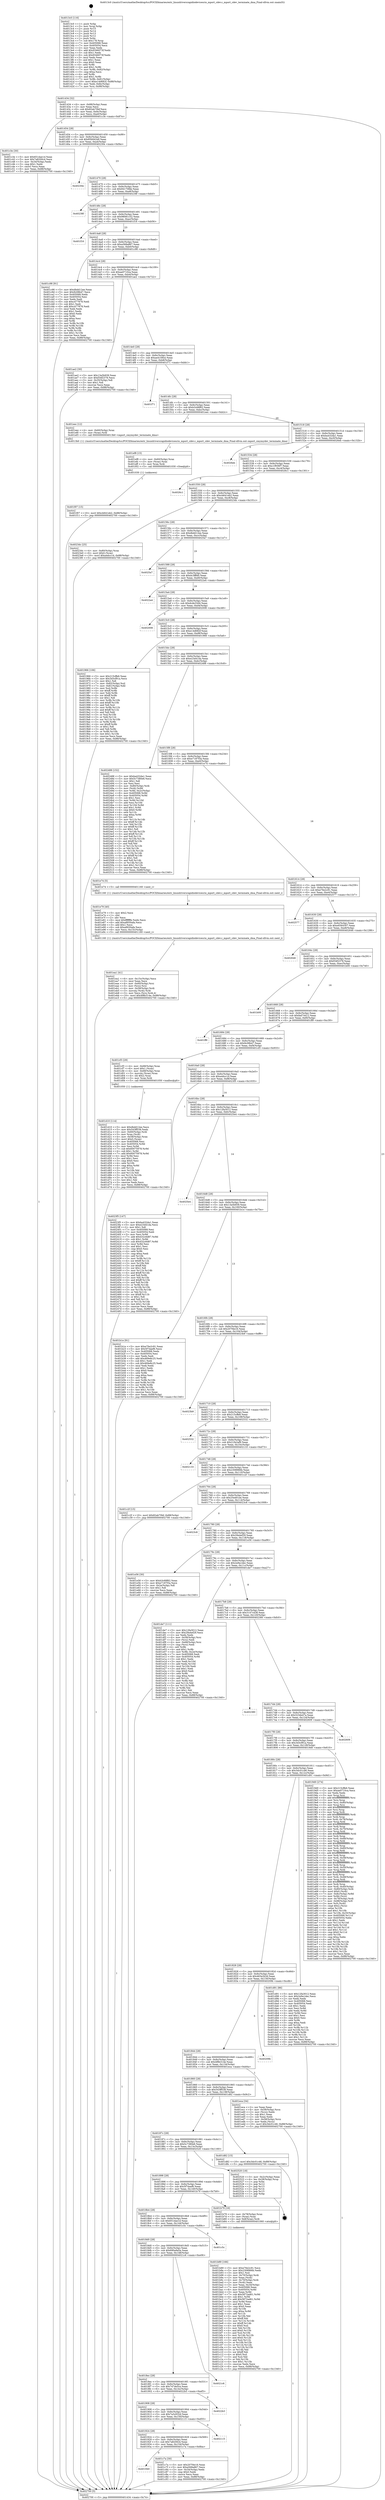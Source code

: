 digraph "0x4013c0" {
  label = "0x4013c0 (/mnt/c/Users/mathe/Desktop/tcc/POCII/binaries/extr_linuxdriversrapidiodevicesrio_mport_cdev.c_mport_cdev_terminate_dma_Final-ollvm.out::main(0))"
  labelloc = "t"
  node[shape=record]

  Entry [label="",width=0.3,height=0.3,shape=circle,fillcolor=black,style=filled]
  "0x401434" [label="{
     0x401434 [32]\l
     | [instrs]\l
     &nbsp;&nbsp;0x401434 \<+6\>: mov -0x88(%rbp),%eax\l
     &nbsp;&nbsp;0x40143a \<+2\>: mov %eax,%ecx\l
     &nbsp;&nbsp;0x40143c \<+6\>: sub $0x82ab70bf,%ecx\l
     &nbsp;&nbsp;0x401442 \<+6\>: mov %eax,-0x9c(%rbp)\l
     &nbsp;&nbsp;0x401448 \<+6\>: mov %ecx,-0xa0(%rbp)\l
     &nbsp;&nbsp;0x40144e \<+6\>: je 0000000000401c3e \<main+0x87e\>\l
  }"]
  "0x401c3e" [label="{
     0x401c3e [30]\l
     | [instrs]\l
     &nbsp;&nbsp;0x401c3e \<+5\>: mov $0x651dae1d,%eax\l
     &nbsp;&nbsp;0x401c43 \<+5\>: mov $0x7a8200c4,%ecx\l
     &nbsp;&nbsp;0x401c48 \<+3\>: mov -0x34(%rbp),%edx\l
     &nbsp;&nbsp;0x401c4b \<+3\>: cmp $0x1,%edx\l
     &nbsp;&nbsp;0x401c4e \<+3\>: cmovl %ecx,%eax\l
     &nbsp;&nbsp;0x401c51 \<+6\>: mov %eax,-0x88(%rbp)\l
     &nbsp;&nbsp;0x401c57 \<+5\>: jmp 0000000000402700 \<main+0x1340\>\l
  }"]
  "0x401454" [label="{
     0x401454 [28]\l
     | [instrs]\l
     &nbsp;&nbsp;0x401454 \<+5\>: jmp 0000000000401459 \<main+0x99\>\l
     &nbsp;&nbsp;0x401459 \<+6\>: mov -0x9c(%rbp),%eax\l
     &nbsp;&nbsp;0x40145f \<+5\>: sub $0x85b942a9,%eax\l
     &nbsp;&nbsp;0x401464 \<+6\>: mov %eax,-0xa4(%rbp)\l
     &nbsp;&nbsp;0x40146a \<+6\>: je 000000000040230e \<main+0xf4e\>\l
  }"]
  Exit [label="",width=0.3,height=0.3,shape=circle,fillcolor=black,style=filled,peripheries=2]
  "0x40230e" [label="{
     0x40230e\l
  }", style=dashed]
  "0x401470" [label="{
     0x401470 [28]\l
     | [instrs]\l
     &nbsp;&nbsp;0x401470 \<+5\>: jmp 0000000000401475 \<main+0xb5\>\l
     &nbsp;&nbsp;0x401475 \<+6\>: mov -0x9c(%rbp),%eax\l
     &nbsp;&nbsp;0x40147b \<+5\>: sub $0x94170fde,%eax\l
     &nbsp;&nbsp;0x401480 \<+6\>: mov %eax,-0xa8(%rbp)\l
     &nbsp;&nbsp;0x401486 \<+6\>: je 000000000040238f \<main+0xfcf\>\l
  }"]
  "0x401f07" [label="{
     0x401f07 [15]\l
     | [instrs]\l
     &nbsp;&nbsp;0x401f07 \<+10\>: movl $0xcb641eb2,-0x88(%rbp)\l
     &nbsp;&nbsp;0x401f11 \<+5\>: jmp 0000000000402700 \<main+0x1340\>\l
  }"]
  "0x40238f" [label="{
     0x40238f\l
  }", style=dashed]
  "0x40148c" [label="{
     0x40148c [28]\l
     | [instrs]\l
     &nbsp;&nbsp;0x40148c \<+5\>: jmp 0000000000401491 \<main+0xd1\>\l
     &nbsp;&nbsp;0x401491 \<+6\>: mov -0x9c(%rbp),%eax\l
     &nbsp;&nbsp;0x401497 \<+5\>: sub $0x98081c52,%eax\l
     &nbsp;&nbsp;0x40149c \<+6\>: mov %eax,-0xac(%rbp)\l
     &nbsp;&nbsp;0x4014a2 \<+6\>: je 0000000000401f16 \<main+0xb56\>\l
  }"]
  "0x401ef8" [label="{
     0x401ef8 [15]\l
     | [instrs]\l
     &nbsp;&nbsp;0x401ef8 \<+4\>: mov -0x60(%rbp),%rax\l
     &nbsp;&nbsp;0x401efc \<+3\>: mov (%rax),%rax\l
     &nbsp;&nbsp;0x401eff \<+3\>: mov %rax,%rdi\l
     &nbsp;&nbsp;0x401f02 \<+5\>: call 0000000000401030 \<free@plt\>\l
     | [calls]\l
     &nbsp;&nbsp;0x401030 \{1\} (unknown)\l
  }"]
  "0x401f16" [label="{
     0x401f16\l
  }", style=dashed]
  "0x4014a8" [label="{
     0x4014a8 [28]\l
     | [instrs]\l
     &nbsp;&nbsp;0x4014a8 \<+5\>: jmp 00000000004014ad \<main+0xed\>\l
     &nbsp;&nbsp;0x4014ad \<+6\>: mov -0x9c(%rbp),%eax\l
     &nbsp;&nbsp;0x4014b3 \<+5\>: sub $0xa568a867,%eax\l
     &nbsp;&nbsp;0x4014b8 \<+6\>: mov %eax,-0xb0(%rbp)\l
     &nbsp;&nbsp;0x4014be \<+6\>: je 0000000000401c98 \<main+0x8d8\>\l
  }"]
  "0x401ea1" [label="{
     0x401ea1 [41]\l
     | [instrs]\l
     &nbsp;&nbsp;0x401ea1 \<+6\>: mov -0x15c(%rbp),%ecx\l
     &nbsp;&nbsp;0x401ea7 \<+3\>: imul %eax,%ecx\l
     &nbsp;&nbsp;0x401eaa \<+4\>: mov -0x60(%rbp),%rsi\l
     &nbsp;&nbsp;0x401eae \<+3\>: mov (%rsi),%rsi\l
     &nbsp;&nbsp;0x401eb1 \<+4\>: mov -0x58(%rbp),%rdi\l
     &nbsp;&nbsp;0x401eb5 \<+3\>: movslq (%rdi),%rdi\l
     &nbsp;&nbsp;0x401eb8 \<+3\>: mov %ecx,(%rsi,%rdi,4)\l
     &nbsp;&nbsp;0x401ebb \<+10\>: movl $0x4f8b314e,-0x88(%rbp)\l
     &nbsp;&nbsp;0x401ec5 \<+5\>: jmp 0000000000402700 \<main+0x1340\>\l
  }"]
  "0x401c98" [label="{
     0x401c98 [91]\l
     | [instrs]\l
     &nbsp;&nbsp;0x401c98 \<+5\>: mov $0xdbdd12ee,%eax\l
     &nbsp;&nbsp;0x401c9d \<+5\>: mov $0x9c08b47,%ecx\l
     &nbsp;&nbsp;0x401ca2 \<+7\>: mov 0x405068,%edx\l
     &nbsp;&nbsp;0x401ca9 \<+7\>: mov 0x405054,%esi\l
     &nbsp;&nbsp;0x401cb0 \<+2\>: mov %edx,%edi\l
     &nbsp;&nbsp;0x401cb2 \<+6\>: sub $0xc477878,%edi\l
     &nbsp;&nbsp;0x401cb8 \<+3\>: sub $0x1,%edi\l
     &nbsp;&nbsp;0x401cbb \<+6\>: add $0xc477878,%edi\l
     &nbsp;&nbsp;0x401cc1 \<+3\>: imul %edi,%edx\l
     &nbsp;&nbsp;0x401cc4 \<+3\>: and $0x1,%edx\l
     &nbsp;&nbsp;0x401cc7 \<+3\>: cmp $0x0,%edx\l
     &nbsp;&nbsp;0x401cca \<+4\>: sete %r8b\l
     &nbsp;&nbsp;0x401cce \<+3\>: cmp $0xa,%esi\l
     &nbsp;&nbsp;0x401cd1 \<+4\>: setl %r9b\l
     &nbsp;&nbsp;0x401cd5 \<+3\>: mov %r8b,%r10b\l
     &nbsp;&nbsp;0x401cd8 \<+3\>: and %r9b,%r10b\l
     &nbsp;&nbsp;0x401cdb \<+3\>: xor %r9b,%r8b\l
     &nbsp;&nbsp;0x401cde \<+3\>: or %r8b,%r10b\l
     &nbsp;&nbsp;0x401ce1 \<+4\>: test $0x1,%r10b\l
     &nbsp;&nbsp;0x401ce5 \<+3\>: cmovne %ecx,%eax\l
     &nbsp;&nbsp;0x401ce8 \<+6\>: mov %eax,-0x88(%rbp)\l
     &nbsp;&nbsp;0x401cee \<+5\>: jmp 0000000000402700 \<main+0x1340\>\l
  }"]
  "0x4014c4" [label="{
     0x4014c4 [28]\l
     | [instrs]\l
     &nbsp;&nbsp;0x4014c4 \<+5\>: jmp 00000000004014c9 \<main+0x109\>\l
     &nbsp;&nbsp;0x4014c9 \<+6\>: mov -0x9c(%rbp),%eax\l
     &nbsp;&nbsp;0x4014cf \<+5\>: sub $0xae0710ca,%eax\l
     &nbsp;&nbsp;0x4014d4 \<+6\>: mov %eax,-0xb4(%rbp)\l
     &nbsp;&nbsp;0x4014da \<+6\>: je 0000000000401ae2 \<main+0x722\>\l
  }"]
  "0x401e79" [label="{
     0x401e79 [40]\l
     | [instrs]\l
     &nbsp;&nbsp;0x401e79 \<+5\>: mov $0x2,%ecx\l
     &nbsp;&nbsp;0x401e7e \<+1\>: cltd\l
     &nbsp;&nbsp;0x401e7f \<+2\>: idiv %ecx\l
     &nbsp;&nbsp;0x401e81 \<+6\>: imul $0xfffffffe,%edx,%ecx\l
     &nbsp;&nbsp;0x401e87 \<+6\>: add $0xa8930afa,%ecx\l
     &nbsp;&nbsp;0x401e8d \<+3\>: add $0x1,%ecx\l
     &nbsp;&nbsp;0x401e90 \<+6\>: sub $0xa8930afa,%ecx\l
     &nbsp;&nbsp;0x401e96 \<+6\>: mov %ecx,-0x15c(%rbp)\l
     &nbsp;&nbsp;0x401e9c \<+5\>: call 0000000000401160 \<next_i\>\l
     | [calls]\l
     &nbsp;&nbsp;0x401160 \{1\} (/mnt/c/Users/mathe/Desktop/tcc/POCII/binaries/extr_linuxdriversrapidiodevicesrio_mport_cdev.c_mport_cdev_terminate_dma_Final-ollvm.out::next_i)\l
  }"]
  "0x401ae2" [label="{
     0x401ae2 [30]\l
     | [instrs]\l
     &nbsp;&nbsp;0x401ae2 \<+5\>: mov $0x13a5b939,%eax\l
     &nbsp;&nbsp;0x401ae7 \<+5\>: mov $0xf34f2378,%ecx\l
     &nbsp;&nbsp;0x401aec \<+3\>: mov -0x35(%rbp),%dl\l
     &nbsp;&nbsp;0x401aef \<+3\>: test $0x1,%dl\l
     &nbsp;&nbsp;0x401af2 \<+3\>: cmovne %ecx,%eax\l
     &nbsp;&nbsp;0x401af5 \<+6\>: mov %eax,-0x88(%rbp)\l
     &nbsp;&nbsp;0x401afb \<+5\>: jmp 0000000000402700 \<main+0x1340\>\l
  }"]
  "0x4014e0" [label="{
     0x4014e0 [28]\l
     | [instrs]\l
     &nbsp;&nbsp;0x4014e0 \<+5\>: jmp 00000000004014e5 \<main+0x125\>\l
     &nbsp;&nbsp;0x4014e5 \<+6\>: mov -0x9c(%rbp),%eax\l
     &nbsp;&nbsp;0x4014eb \<+5\>: sub $0xae4109ce,%eax\l
     &nbsp;&nbsp;0x4014f0 \<+6\>: mov %eax,-0xb8(%rbp)\l
     &nbsp;&nbsp;0x4014f6 \<+6\>: je 0000000000401f71 \<main+0xbb1\>\l
  }"]
  "0x401d10" [label="{
     0x401d10 [114]\l
     | [instrs]\l
     &nbsp;&nbsp;0x401d10 \<+5\>: mov $0xdbdd12ee,%ecx\l
     &nbsp;&nbsp;0x401d15 \<+5\>: mov $0x543ff538,%edx\l
     &nbsp;&nbsp;0x401d1a \<+4\>: mov -0x60(%rbp),%rdi\l
     &nbsp;&nbsp;0x401d1e \<+3\>: mov %rax,(%rdi)\l
     &nbsp;&nbsp;0x401d21 \<+4\>: mov -0x58(%rbp),%rax\l
     &nbsp;&nbsp;0x401d25 \<+6\>: movl $0x0,(%rax)\l
     &nbsp;&nbsp;0x401d2b \<+7\>: mov 0x405068,%esi\l
     &nbsp;&nbsp;0x401d32 \<+8\>: mov 0x405054,%r8d\l
     &nbsp;&nbsp;0x401d3a \<+3\>: mov %esi,%r9d\l
     &nbsp;&nbsp;0x401d3d \<+7\>: sub $0x60075978,%r9d\l
     &nbsp;&nbsp;0x401d44 \<+4\>: sub $0x1,%r9d\l
     &nbsp;&nbsp;0x401d48 \<+7\>: add $0x60075978,%r9d\l
     &nbsp;&nbsp;0x401d4f \<+4\>: imul %r9d,%esi\l
     &nbsp;&nbsp;0x401d53 \<+3\>: and $0x1,%esi\l
     &nbsp;&nbsp;0x401d56 \<+3\>: cmp $0x0,%esi\l
     &nbsp;&nbsp;0x401d59 \<+4\>: sete %r10b\l
     &nbsp;&nbsp;0x401d5d \<+4\>: cmp $0xa,%r8d\l
     &nbsp;&nbsp;0x401d61 \<+4\>: setl %r11b\l
     &nbsp;&nbsp;0x401d65 \<+3\>: mov %r10b,%bl\l
     &nbsp;&nbsp;0x401d68 \<+3\>: and %r11b,%bl\l
     &nbsp;&nbsp;0x401d6b \<+3\>: xor %r11b,%r10b\l
     &nbsp;&nbsp;0x401d6e \<+3\>: or %r10b,%bl\l
     &nbsp;&nbsp;0x401d71 \<+3\>: test $0x1,%bl\l
     &nbsp;&nbsp;0x401d74 \<+3\>: cmovne %edx,%ecx\l
     &nbsp;&nbsp;0x401d77 \<+6\>: mov %ecx,-0x88(%rbp)\l
     &nbsp;&nbsp;0x401d7d \<+5\>: jmp 0000000000402700 \<main+0x1340\>\l
  }"]
  "0x401f71" [label="{
     0x401f71\l
  }", style=dashed]
  "0x4014fc" [label="{
     0x4014fc [28]\l
     | [instrs]\l
     &nbsp;&nbsp;0x4014fc \<+5\>: jmp 0000000000401501 \<main+0x141\>\l
     &nbsp;&nbsp;0x401501 \<+6\>: mov -0x9c(%rbp),%eax\l
     &nbsp;&nbsp;0x401507 \<+5\>: sub $0xb3c68f62,%eax\l
     &nbsp;&nbsp;0x40150c \<+6\>: mov %eax,-0xbc(%rbp)\l
     &nbsp;&nbsp;0x401512 \<+6\>: je 0000000000401eec \<main+0xb2c\>\l
  }"]
  "0x401940" [label="{
     0x401940\l
  }", style=dashed]
  "0x401eec" [label="{
     0x401eec [12]\l
     | [instrs]\l
     &nbsp;&nbsp;0x401eec \<+4\>: mov -0x60(%rbp),%rax\l
     &nbsp;&nbsp;0x401ef0 \<+3\>: mov (%rax),%rdi\l
     &nbsp;&nbsp;0x401ef3 \<+5\>: call 00000000004013b0 \<mport_cmymydev_terminate_dma\>\l
     | [calls]\l
     &nbsp;&nbsp;0x4013b0 \{1\} (/mnt/c/Users/mathe/Desktop/tcc/POCII/binaries/extr_linuxdriversrapidiodevicesrio_mport_cdev.c_mport_cdev_terminate_dma_Final-ollvm.out::mport_cmymydev_terminate_dma)\l
  }"]
  "0x401518" [label="{
     0x401518 [28]\l
     | [instrs]\l
     &nbsp;&nbsp;0x401518 \<+5\>: jmp 000000000040151d \<main+0x15d\>\l
     &nbsp;&nbsp;0x40151d \<+6\>: mov -0x9c(%rbp),%eax\l
     &nbsp;&nbsp;0x401523 \<+5\>: sub $0xba432da1,%eax\l
     &nbsp;&nbsp;0x401528 \<+6\>: mov %eax,-0xc0(%rbp)\l
     &nbsp;&nbsp;0x40152e \<+6\>: je 00000000004026eb \<main+0x132b\>\l
  }"]
  "0x401c7a" [label="{
     0x401c7a [30]\l
     | [instrs]\l
     &nbsp;&nbsp;0x401c7a \<+5\>: mov $0x207f4e16,%eax\l
     &nbsp;&nbsp;0x401c7f \<+5\>: mov $0xa568a867,%ecx\l
     &nbsp;&nbsp;0x401c84 \<+3\>: mov -0x34(%rbp),%edx\l
     &nbsp;&nbsp;0x401c87 \<+3\>: cmp $0x0,%edx\l
     &nbsp;&nbsp;0x401c8a \<+3\>: cmove %ecx,%eax\l
     &nbsp;&nbsp;0x401c8d \<+6\>: mov %eax,-0x88(%rbp)\l
     &nbsp;&nbsp;0x401c93 \<+5\>: jmp 0000000000402700 \<main+0x1340\>\l
  }"]
  "0x4026eb" [label="{
     0x4026eb\l
  }", style=dashed]
  "0x401534" [label="{
     0x401534 [28]\l
     | [instrs]\l
     &nbsp;&nbsp;0x401534 \<+5\>: jmp 0000000000401539 \<main+0x179\>\l
     &nbsp;&nbsp;0x401539 \<+6\>: mov -0x9c(%rbp),%eax\l
     &nbsp;&nbsp;0x40153f \<+5\>: sub $0xc1f936f7,%eax\l
     &nbsp;&nbsp;0x401544 \<+6\>: mov %eax,-0xc4(%rbp)\l
     &nbsp;&nbsp;0x40154a \<+6\>: je 00000000004026c1 \<main+0x1301\>\l
  }"]
  "0x401924" [label="{
     0x401924 [28]\l
     | [instrs]\l
     &nbsp;&nbsp;0x401924 \<+5\>: jmp 0000000000401929 \<main+0x569\>\l
     &nbsp;&nbsp;0x401929 \<+6\>: mov -0x9c(%rbp),%eax\l
     &nbsp;&nbsp;0x40192f \<+5\>: sub $0x7a8200c4,%eax\l
     &nbsp;&nbsp;0x401934 \<+6\>: mov %eax,-0x154(%rbp)\l
     &nbsp;&nbsp;0x40193a \<+6\>: je 0000000000401c7a \<main+0x8ba\>\l
  }"]
  "0x4026c1" [label="{
     0x4026c1\l
  }", style=dashed]
  "0x401550" [label="{
     0x401550 [28]\l
     | [instrs]\l
     &nbsp;&nbsp;0x401550 \<+5\>: jmp 0000000000401555 \<main+0x195\>\l
     &nbsp;&nbsp;0x401555 \<+6\>: mov -0x9c(%rbp),%eax\l
     &nbsp;&nbsp;0x40155b \<+5\>: sub $0xcb641eb2,%eax\l
     &nbsp;&nbsp;0x401560 \<+6\>: mov %eax,-0xc8(%rbp)\l
     &nbsp;&nbsp;0x401566 \<+6\>: je 00000000004023dc \<main+0x101c\>\l
  }"]
  "0x402115" [label="{
     0x402115\l
  }", style=dashed]
  "0x4023dc" [label="{
     0x4023dc [25]\l
     | [instrs]\l
     &nbsp;&nbsp;0x4023dc \<+4\>: mov -0x80(%rbp),%rax\l
     &nbsp;&nbsp;0x4023e0 \<+6\>: movl $0x0,(%rax)\l
     &nbsp;&nbsp;0x4023e6 \<+10\>: movl $0xa4dcc1d,-0x88(%rbp)\l
     &nbsp;&nbsp;0x4023f0 \<+5\>: jmp 0000000000402700 \<main+0x1340\>\l
  }"]
  "0x40156c" [label="{
     0x40156c [28]\l
     | [instrs]\l
     &nbsp;&nbsp;0x40156c \<+5\>: jmp 0000000000401571 \<main+0x1b1\>\l
     &nbsp;&nbsp;0x401571 \<+6\>: mov -0x9c(%rbp),%eax\l
     &nbsp;&nbsp;0x401577 \<+5\>: sub $0xdbdd12ee,%eax\l
     &nbsp;&nbsp;0x40157c \<+6\>: mov %eax,-0xcc(%rbp)\l
     &nbsp;&nbsp;0x401582 \<+6\>: je 00000000004025a7 \<main+0x11e7\>\l
  }"]
  "0x401908" [label="{
     0x401908 [28]\l
     | [instrs]\l
     &nbsp;&nbsp;0x401908 \<+5\>: jmp 000000000040190d \<main+0x54d\>\l
     &nbsp;&nbsp;0x40190d \<+6\>: mov -0x9c(%rbp),%eax\l
     &nbsp;&nbsp;0x401913 \<+5\>: sub $0x7a3c932d,%eax\l
     &nbsp;&nbsp;0x401918 \<+6\>: mov %eax,-0x150(%rbp)\l
     &nbsp;&nbsp;0x40191e \<+6\>: je 0000000000402115 \<main+0xd55\>\l
  }"]
  "0x4025a7" [label="{
     0x4025a7\l
  }", style=dashed]
  "0x401588" [label="{
     0x401588 [28]\l
     | [instrs]\l
     &nbsp;&nbsp;0x401588 \<+5\>: jmp 000000000040158d \<main+0x1cd\>\l
     &nbsp;&nbsp;0x40158d \<+6\>: mov -0x9c(%rbp),%eax\l
     &nbsp;&nbsp;0x401593 \<+5\>: sub $0xdc3fffd0,%eax\l
     &nbsp;&nbsp;0x401598 \<+6\>: mov %eax,-0xd0(%rbp)\l
     &nbsp;&nbsp;0x40159e \<+6\>: je 00000000004022a4 \<main+0xee4\>\l
  }"]
  "0x4022b3" [label="{
     0x4022b3\l
  }", style=dashed]
  "0x4022a4" [label="{
     0x4022a4\l
  }", style=dashed]
  "0x4015a4" [label="{
     0x4015a4 [28]\l
     | [instrs]\l
     &nbsp;&nbsp;0x4015a4 \<+5\>: jmp 00000000004015a9 \<main+0x1e9\>\l
     &nbsp;&nbsp;0x4015a9 \<+6\>: mov -0x9c(%rbp),%eax\l
     &nbsp;&nbsp;0x4015af \<+5\>: sub $0xdcde33d4,%eax\l
     &nbsp;&nbsp;0x4015b4 \<+6\>: mov %eax,-0xd4(%rbp)\l
     &nbsp;&nbsp;0x4015ba \<+6\>: je 0000000000402008 \<main+0xc48\>\l
  }"]
  "0x4018ec" [label="{
     0x4018ec [28]\l
     | [instrs]\l
     &nbsp;&nbsp;0x4018ec \<+5\>: jmp 00000000004018f1 \<main+0x531\>\l
     &nbsp;&nbsp;0x4018f1 \<+6\>: mov -0x9c(%rbp),%eax\l
     &nbsp;&nbsp;0x4018f7 \<+5\>: sub $0x747de5ca,%eax\l
     &nbsp;&nbsp;0x4018fc \<+6\>: mov %eax,-0x14c(%rbp)\l
     &nbsp;&nbsp;0x401902 \<+6\>: je 00000000004022b3 \<main+0xef3\>\l
  }"]
  "0x402008" [label="{
     0x402008\l
  }", style=dashed]
  "0x4015c0" [label="{
     0x4015c0 [28]\l
     | [instrs]\l
     &nbsp;&nbsp;0x4015c0 \<+5\>: jmp 00000000004015c5 \<main+0x205\>\l
     &nbsp;&nbsp;0x4015c5 \<+6\>: mov -0x9c(%rbp),%eax\l
     &nbsp;&nbsp;0x4015cb \<+5\>: sub $0xe14d682f,%eax\l
     &nbsp;&nbsp;0x4015d0 \<+6\>: mov %eax,-0xd8(%rbp)\l
     &nbsp;&nbsp;0x4015d6 \<+6\>: je 0000000000401966 \<main+0x5a6\>\l
  }"]
  "0x4021c6" [label="{
     0x4021c6\l
  }", style=dashed]
  "0x401966" [label="{
     0x401966 [106]\l
     | [instrs]\l
     &nbsp;&nbsp;0x401966 \<+5\>: mov $0x215cffe6,%eax\l
     &nbsp;&nbsp;0x40196b \<+5\>: mov $0x3d3cf91a,%ecx\l
     &nbsp;&nbsp;0x401970 \<+2\>: mov $0x1,%dl\l
     &nbsp;&nbsp;0x401972 \<+7\>: mov -0x82(%rbp),%sil\l
     &nbsp;&nbsp;0x401979 \<+7\>: mov -0x81(%rbp),%dil\l
     &nbsp;&nbsp;0x401980 \<+3\>: mov %sil,%r8b\l
     &nbsp;&nbsp;0x401983 \<+4\>: xor $0xff,%r8b\l
     &nbsp;&nbsp;0x401987 \<+3\>: mov %dil,%r9b\l
     &nbsp;&nbsp;0x40198a \<+4\>: xor $0xff,%r9b\l
     &nbsp;&nbsp;0x40198e \<+3\>: xor $0x1,%dl\l
     &nbsp;&nbsp;0x401991 \<+3\>: mov %r8b,%r10b\l
     &nbsp;&nbsp;0x401994 \<+4\>: and $0xff,%r10b\l
     &nbsp;&nbsp;0x401998 \<+3\>: and %dl,%sil\l
     &nbsp;&nbsp;0x40199b \<+3\>: mov %r9b,%r11b\l
     &nbsp;&nbsp;0x40199e \<+4\>: and $0xff,%r11b\l
     &nbsp;&nbsp;0x4019a2 \<+3\>: and %dl,%dil\l
     &nbsp;&nbsp;0x4019a5 \<+3\>: or %sil,%r10b\l
     &nbsp;&nbsp;0x4019a8 \<+3\>: or %dil,%r11b\l
     &nbsp;&nbsp;0x4019ab \<+3\>: xor %r11b,%r10b\l
     &nbsp;&nbsp;0x4019ae \<+3\>: or %r9b,%r8b\l
     &nbsp;&nbsp;0x4019b1 \<+4\>: xor $0xff,%r8b\l
     &nbsp;&nbsp;0x4019b5 \<+3\>: or $0x1,%dl\l
     &nbsp;&nbsp;0x4019b8 \<+3\>: and %dl,%r8b\l
     &nbsp;&nbsp;0x4019bb \<+3\>: or %r8b,%r10b\l
     &nbsp;&nbsp;0x4019be \<+4\>: test $0x1,%r10b\l
     &nbsp;&nbsp;0x4019c2 \<+3\>: cmovne %ecx,%eax\l
     &nbsp;&nbsp;0x4019c5 \<+6\>: mov %eax,-0x88(%rbp)\l
     &nbsp;&nbsp;0x4019cb \<+5\>: jmp 0000000000402700 \<main+0x1340\>\l
  }"]
  "0x4015dc" [label="{
     0x4015dc [28]\l
     | [instrs]\l
     &nbsp;&nbsp;0x4015dc \<+5\>: jmp 00000000004015e1 \<main+0x221\>\l
     &nbsp;&nbsp;0x4015e1 \<+6\>: mov -0x9c(%rbp),%eax\l
     &nbsp;&nbsp;0x4015e7 \<+5\>: sub $0xe23d41da,%eax\l
     &nbsp;&nbsp;0x4015ec \<+6\>: mov %eax,-0xdc(%rbp)\l
     &nbsp;&nbsp;0x4015f2 \<+6\>: je 0000000000402488 \<main+0x10c8\>\l
  }"]
  "0x402700" [label="{
     0x402700 [5]\l
     | [instrs]\l
     &nbsp;&nbsp;0x402700 \<+5\>: jmp 0000000000401434 \<main+0x74\>\l
  }"]
  "0x4013c0" [label="{
     0x4013c0 [116]\l
     | [instrs]\l
     &nbsp;&nbsp;0x4013c0 \<+1\>: push %rbp\l
     &nbsp;&nbsp;0x4013c1 \<+3\>: mov %rsp,%rbp\l
     &nbsp;&nbsp;0x4013c4 \<+2\>: push %r15\l
     &nbsp;&nbsp;0x4013c6 \<+2\>: push %r14\l
     &nbsp;&nbsp;0x4013c8 \<+2\>: push %r13\l
     &nbsp;&nbsp;0x4013ca \<+2\>: push %r12\l
     &nbsp;&nbsp;0x4013cc \<+1\>: push %rbx\l
     &nbsp;&nbsp;0x4013cd \<+7\>: sub $0x178,%rsp\l
     &nbsp;&nbsp;0x4013d4 \<+7\>: mov 0x405068,%eax\l
     &nbsp;&nbsp;0x4013db \<+7\>: mov 0x405054,%ecx\l
     &nbsp;&nbsp;0x4013e2 \<+2\>: mov %eax,%edx\l
     &nbsp;&nbsp;0x4013e4 \<+6\>: add $0x9346073f,%edx\l
     &nbsp;&nbsp;0x4013ea \<+3\>: sub $0x1,%edx\l
     &nbsp;&nbsp;0x4013ed \<+6\>: sub $0x9346073f,%edx\l
     &nbsp;&nbsp;0x4013f3 \<+3\>: imul %edx,%eax\l
     &nbsp;&nbsp;0x4013f6 \<+3\>: and $0x1,%eax\l
     &nbsp;&nbsp;0x4013f9 \<+3\>: cmp $0x0,%eax\l
     &nbsp;&nbsp;0x4013fc \<+4\>: sete %r8b\l
     &nbsp;&nbsp;0x401400 \<+4\>: and $0x1,%r8b\l
     &nbsp;&nbsp;0x401404 \<+7\>: mov %r8b,-0x82(%rbp)\l
     &nbsp;&nbsp;0x40140b \<+3\>: cmp $0xa,%ecx\l
     &nbsp;&nbsp;0x40140e \<+4\>: setl %r8b\l
     &nbsp;&nbsp;0x401412 \<+4\>: and $0x1,%r8b\l
     &nbsp;&nbsp;0x401416 \<+7\>: mov %r8b,-0x81(%rbp)\l
     &nbsp;&nbsp;0x40141d \<+10\>: movl $0xe14d682f,-0x88(%rbp)\l
     &nbsp;&nbsp;0x401427 \<+6\>: mov %edi,-0x8c(%rbp)\l
     &nbsp;&nbsp;0x40142d \<+7\>: mov %rsi,-0x98(%rbp)\l
  }"]
  "0x4018d0" [label="{
     0x4018d0 [28]\l
     | [instrs]\l
     &nbsp;&nbsp;0x4018d0 \<+5\>: jmp 00000000004018d5 \<main+0x515\>\l
     &nbsp;&nbsp;0x4018d5 \<+6\>: mov -0x9c(%rbp),%eax\l
     &nbsp;&nbsp;0x4018db \<+5\>: sub $0x690a9a5a,%eax\l
     &nbsp;&nbsp;0x4018e0 \<+6\>: mov %eax,-0x148(%rbp)\l
     &nbsp;&nbsp;0x4018e6 \<+6\>: je 00000000004021c6 \<main+0xe06\>\l
  }"]
  "0x402488" [label="{
     0x402488 [152]\l
     | [instrs]\l
     &nbsp;&nbsp;0x402488 \<+5\>: mov $0xba432da1,%eax\l
     &nbsp;&nbsp;0x40248d \<+5\>: mov $0x5c7380e6,%ecx\l
     &nbsp;&nbsp;0x402492 \<+2\>: mov $0x1,%dl\l
     &nbsp;&nbsp;0x402494 \<+2\>: xor %esi,%esi\l
     &nbsp;&nbsp;0x402496 \<+4\>: mov -0x80(%rbp),%rdi\l
     &nbsp;&nbsp;0x40249a \<+3\>: mov (%rdi),%r8d\l
     &nbsp;&nbsp;0x40249d \<+4\>: mov %r8d,-0x2c(%rbp)\l
     &nbsp;&nbsp;0x4024a1 \<+8\>: mov 0x405068,%r8d\l
     &nbsp;&nbsp;0x4024a9 \<+8\>: mov 0x405054,%r9d\l
     &nbsp;&nbsp;0x4024b1 \<+3\>: sub $0x1,%esi\l
     &nbsp;&nbsp;0x4024b4 \<+3\>: mov %r8d,%r10d\l
     &nbsp;&nbsp;0x4024b7 \<+3\>: add %esi,%r10d\l
     &nbsp;&nbsp;0x4024ba \<+4\>: imul %r10d,%r8d\l
     &nbsp;&nbsp;0x4024be \<+4\>: and $0x1,%r8d\l
     &nbsp;&nbsp;0x4024c2 \<+4\>: cmp $0x0,%r8d\l
     &nbsp;&nbsp;0x4024c6 \<+4\>: sete %r11b\l
     &nbsp;&nbsp;0x4024ca \<+4\>: cmp $0xa,%r9d\l
     &nbsp;&nbsp;0x4024ce \<+3\>: setl %bl\l
     &nbsp;&nbsp;0x4024d1 \<+3\>: mov %r11b,%r14b\l
     &nbsp;&nbsp;0x4024d4 \<+4\>: xor $0xff,%r14b\l
     &nbsp;&nbsp;0x4024d8 \<+3\>: mov %bl,%r15b\l
     &nbsp;&nbsp;0x4024db \<+4\>: xor $0xff,%r15b\l
     &nbsp;&nbsp;0x4024df \<+3\>: xor $0x1,%dl\l
     &nbsp;&nbsp;0x4024e2 \<+3\>: mov %r14b,%r12b\l
     &nbsp;&nbsp;0x4024e5 \<+4\>: and $0xff,%r12b\l
     &nbsp;&nbsp;0x4024e9 \<+3\>: and %dl,%r11b\l
     &nbsp;&nbsp;0x4024ec \<+3\>: mov %r15b,%r13b\l
     &nbsp;&nbsp;0x4024ef \<+4\>: and $0xff,%r13b\l
     &nbsp;&nbsp;0x4024f3 \<+2\>: and %dl,%bl\l
     &nbsp;&nbsp;0x4024f5 \<+3\>: or %r11b,%r12b\l
     &nbsp;&nbsp;0x4024f8 \<+3\>: or %bl,%r13b\l
     &nbsp;&nbsp;0x4024fb \<+3\>: xor %r13b,%r12b\l
     &nbsp;&nbsp;0x4024fe \<+3\>: or %r15b,%r14b\l
     &nbsp;&nbsp;0x402501 \<+4\>: xor $0xff,%r14b\l
     &nbsp;&nbsp;0x402505 \<+3\>: or $0x1,%dl\l
     &nbsp;&nbsp;0x402508 \<+3\>: and %dl,%r14b\l
     &nbsp;&nbsp;0x40250b \<+3\>: or %r14b,%r12b\l
     &nbsp;&nbsp;0x40250e \<+4\>: test $0x1,%r12b\l
     &nbsp;&nbsp;0x402512 \<+3\>: cmovne %ecx,%eax\l
     &nbsp;&nbsp;0x402515 \<+6\>: mov %eax,-0x88(%rbp)\l
     &nbsp;&nbsp;0x40251b \<+5\>: jmp 0000000000402700 \<main+0x1340\>\l
  }"]
  "0x4015f8" [label="{
     0x4015f8 [28]\l
     | [instrs]\l
     &nbsp;&nbsp;0x4015f8 \<+5\>: jmp 00000000004015fd \<main+0x23d\>\l
     &nbsp;&nbsp;0x4015fd \<+6\>: mov -0x9c(%rbp),%eax\l
     &nbsp;&nbsp;0x401603 \<+5\>: sub $0xe7187f3a,%eax\l
     &nbsp;&nbsp;0x401608 \<+6\>: mov %eax,-0xe0(%rbp)\l
     &nbsp;&nbsp;0x40160e \<+6\>: je 0000000000401e74 \<main+0xab4\>\l
  }"]
  "0x401c5c" [label="{
     0x401c5c\l
  }", style=dashed]
  "0x401e74" [label="{
     0x401e74 [5]\l
     | [instrs]\l
     &nbsp;&nbsp;0x401e74 \<+5\>: call 0000000000401160 \<next_i\>\l
     | [calls]\l
     &nbsp;&nbsp;0x401160 \{1\} (/mnt/c/Users/mathe/Desktop/tcc/POCII/binaries/extr_linuxdriversrapidiodevicesrio_mport_cdev.c_mport_cdev_terminate_dma_Final-ollvm.out::next_i)\l
  }"]
  "0x401614" [label="{
     0x401614 [28]\l
     | [instrs]\l
     &nbsp;&nbsp;0x401614 \<+5\>: jmp 0000000000401619 \<main+0x259\>\l
     &nbsp;&nbsp;0x401619 \<+6\>: mov -0x9c(%rbp),%eax\l
     &nbsp;&nbsp;0x40161f \<+5\>: sub $0xe76e2c91,%eax\l
     &nbsp;&nbsp;0x401624 \<+6\>: mov %eax,-0xe4(%rbp)\l
     &nbsp;&nbsp;0x40162a \<+6\>: je 0000000000402577 \<main+0x11b7\>\l
  }"]
  "0x401b89" [label="{
     0x401b89 [166]\l
     | [instrs]\l
     &nbsp;&nbsp;0x401b89 \<+5\>: mov $0xe76e2c91,%ecx\l
     &nbsp;&nbsp;0x401b8e \<+5\>: mov $0x2308966b,%edx\l
     &nbsp;&nbsp;0x401b93 \<+3\>: mov $0x1,%sil\l
     &nbsp;&nbsp;0x401b96 \<+4\>: mov -0x70(%rbp),%rdi\l
     &nbsp;&nbsp;0x401b9a \<+2\>: mov %eax,(%rdi)\l
     &nbsp;&nbsp;0x401b9c \<+4\>: mov -0x70(%rbp),%rdi\l
     &nbsp;&nbsp;0x401ba0 \<+2\>: mov (%rdi),%eax\l
     &nbsp;&nbsp;0x401ba2 \<+3\>: mov %eax,-0x34(%rbp)\l
     &nbsp;&nbsp;0x401ba5 \<+7\>: mov 0x405068,%eax\l
     &nbsp;&nbsp;0x401bac \<+8\>: mov 0x405054,%r8d\l
     &nbsp;&nbsp;0x401bb4 \<+3\>: mov %eax,%r9d\l
     &nbsp;&nbsp;0x401bb7 \<+7\>: sub $0x5872ad61,%r9d\l
     &nbsp;&nbsp;0x401bbe \<+4\>: sub $0x1,%r9d\l
     &nbsp;&nbsp;0x401bc2 \<+7\>: add $0x5872ad61,%r9d\l
     &nbsp;&nbsp;0x401bc9 \<+4\>: imul %r9d,%eax\l
     &nbsp;&nbsp;0x401bcd \<+3\>: and $0x1,%eax\l
     &nbsp;&nbsp;0x401bd0 \<+3\>: cmp $0x0,%eax\l
     &nbsp;&nbsp;0x401bd3 \<+4\>: sete %r10b\l
     &nbsp;&nbsp;0x401bd7 \<+4\>: cmp $0xa,%r8d\l
     &nbsp;&nbsp;0x401bdb \<+4\>: setl %r11b\l
     &nbsp;&nbsp;0x401bdf \<+3\>: mov %r10b,%bl\l
     &nbsp;&nbsp;0x401be2 \<+3\>: xor $0xff,%bl\l
     &nbsp;&nbsp;0x401be5 \<+3\>: mov %r11b,%r14b\l
     &nbsp;&nbsp;0x401be8 \<+4\>: xor $0xff,%r14b\l
     &nbsp;&nbsp;0x401bec \<+4\>: xor $0x0,%sil\l
     &nbsp;&nbsp;0x401bf0 \<+3\>: mov %bl,%r15b\l
     &nbsp;&nbsp;0x401bf3 \<+4\>: and $0x0,%r15b\l
     &nbsp;&nbsp;0x401bf7 \<+3\>: and %sil,%r10b\l
     &nbsp;&nbsp;0x401bfa \<+3\>: mov %r14b,%r12b\l
     &nbsp;&nbsp;0x401bfd \<+4\>: and $0x0,%r12b\l
     &nbsp;&nbsp;0x401c01 \<+3\>: and %sil,%r11b\l
     &nbsp;&nbsp;0x401c04 \<+3\>: or %r10b,%r15b\l
     &nbsp;&nbsp;0x401c07 \<+3\>: or %r11b,%r12b\l
     &nbsp;&nbsp;0x401c0a \<+3\>: xor %r12b,%r15b\l
     &nbsp;&nbsp;0x401c0d \<+3\>: or %r14b,%bl\l
     &nbsp;&nbsp;0x401c10 \<+3\>: xor $0xff,%bl\l
     &nbsp;&nbsp;0x401c13 \<+4\>: or $0x0,%sil\l
     &nbsp;&nbsp;0x401c17 \<+3\>: and %sil,%bl\l
     &nbsp;&nbsp;0x401c1a \<+3\>: or %bl,%r15b\l
     &nbsp;&nbsp;0x401c1d \<+4\>: test $0x1,%r15b\l
     &nbsp;&nbsp;0x401c21 \<+3\>: cmovne %edx,%ecx\l
     &nbsp;&nbsp;0x401c24 \<+6\>: mov %ecx,-0x88(%rbp)\l
     &nbsp;&nbsp;0x401c2a \<+5\>: jmp 0000000000402700 \<main+0x1340\>\l
  }"]
  "0x402577" [label="{
     0x402577\l
  }", style=dashed]
  "0x401630" [label="{
     0x401630 [28]\l
     | [instrs]\l
     &nbsp;&nbsp;0x401630 \<+5\>: jmp 0000000000401635 \<main+0x275\>\l
     &nbsp;&nbsp;0x401635 \<+6\>: mov -0x9c(%rbp),%eax\l
     &nbsp;&nbsp;0x40163b \<+5\>: sub $0xe9364307,%eax\l
     &nbsp;&nbsp;0x401640 \<+6\>: mov %eax,-0xe8(%rbp)\l
     &nbsp;&nbsp;0x401646 \<+6\>: je 0000000000402646 \<main+0x1286\>\l
  }"]
  "0x4018b4" [label="{
     0x4018b4 [28]\l
     | [instrs]\l
     &nbsp;&nbsp;0x4018b4 \<+5\>: jmp 00000000004018b9 \<main+0x4f9\>\l
     &nbsp;&nbsp;0x4018b9 \<+6\>: mov -0x9c(%rbp),%eax\l
     &nbsp;&nbsp;0x4018bf \<+5\>: sub $0x651dae1d,%eax\l
     &nbsp;&nbsp;0x4018c4 \<+6\>: mov %eax,-0x144(%rbp)\l
     &nbsp;&nbsp;0x4018ca \<+6\>: je 0000000000401c5c \<main+0x89c\>\l
  }"]
  "0x402646" [label="{
     0x402646\l
  }", style=dashed]
  "0x40164c" [label="{
     0x40164c [28]\l
     | [instrs]\l
     &nbsp;&nbsp;0x40164c \<+5\>: jmp 0000000000401651 \<main+0x291\>\l
     &nbsp;&nbsp;0x401651 \<+6\>: mov -0x9c(%rbp),%eax\l
     &nbsp;&nbsp;0x401657 \<+5\>: sub $0xf34f2378,%eax\l
     &nbsp;&nbsp;0x40165c \<+6\>: mov %eax,-0xec(%rbp)\l
     &nbsp;&nbsp;0x401662 \<+6\>: je 0000000000401b00 \<main+0x740\>\l
  }"]
  "0x401b79" [label="{
     0x401b79 [16]\l
     | [instrs]\l
     &nbsp;&nbsp;0x401b79 \<+4\>: mov -0x78(%rbp),%rax\l
     &nbsp;&nbsp;0x401b7d \<+3\>: mov (%rax),%rax\l
     &nbsp;&nbsp;0x401b80 \<+4\>: mov 0x8(%rax),%rdi\l
     &nbsp;&nbsp;0x401b84 \<+5\>: call 0000000000401060 \<atoi@plt\>\l
     | [calls]\l
     &nbsp;&nbsp;0x401060 \{1\} (unknown)\l
  }"]
  "0x401b00" [label="{
     0x401b00\l
  }", style=dashed]
  "0x401668" [label="{
     0x401668 [28]\l
     | [instrs]\l
     &nbsp;&nbsp;0x401668 \<+5\>: jmp 000000000040166d \<main+0x2ad\>\l
     &nbsp;&nbsp;0x40166d \<+6\>: mov -0x9c(%rbp),%eax\l
     &nbsp;&nbsp;0x401673 \<+5\>: sub $0xfad74412,%eax\l
     &nbsp;&nbsp;0x401678 \<+6\>: mov %eax,-0xf0(%rbp)\l
     &nbsp;&nbsp;0x40167e \<+6\>: je 0000000000401ff9 \<main+0xc39\>\l
  }"]
  "0x401898" [label="{
     0x401898 [28]\l
     | [instrs]\l
     &nbsp;&nbsp;0x401898 \<+5\>: jmp 000000000040189d \<main+0x4dd\>\l
     &nbsp;&nbsp;0x40189d \<+6\>: mov -0x9c(%rbp),%eax\l
     &nbsp;&nbsp;0x4018a3 \<+5\>: sub $0x5f7daef6,%eax\l
     &nbsp;&nbsp;0x4018a8 \<+6\>: mov %eax,-0x140(%rbp)\l
     &nbsp;&nbsp;0x4018ae \<+6\>: je 0000000000401b79 \<main+0x7b9\>\l
  }"]
  "0x401ff9" [label="{
     0x401ff9\l
  }", style=dashed]
  "0x401684" [label="{
     0x401684 [28]\l
     | [instrs]\l
     &nbsp;&nbsp;0x401684 \<+5\>: jmp 0000000000401689 \<main+0x2c9\>\l
     &nbsp;&nbsp;0x401689 \<+6\>: mov -0x9c(%rbp),%eax\l
     &nbsp;&nbsp;0x40168f \<+5\>: sub $0x9c08b47,%eax\l
     &nbsp;&nbsp;0x401694 \<+6\>: mov %eax,-0xf4(%rbp)\l
     &nbsp;&nbsp;0x40169a \<+6\>: je 0000000000401cf3 \<main+0x933\>\l
  }"]
  "0x402520" [label="{
     0x402520 [18]\l
     | [instrs]\l
     &nbsp;&nbsp;0x402520 \<+3\>: mov -0x2c(%rbp),%eax\l
     &nbsp;&nbsp;0x402523 \<+4\>: lea -0x28(%rbp),%rsp\l
     &nbsp;&nbsp;0x402527 \<+1\>: pop %rbx\l
     &nbsp;&nbsp;0x402528 \<+2\>: pop %r12\l
     &nbsp;&nbsp;0x40252a \<+2\>: pop %r13\l
     &nbsp;&nbsp;0x40252c \<+2\>: pop %r14\l
     &nbsp;&nbsp;0x40252e \<+2\>: pop %r15\l
     &nbsp;&nbsp;0x402530 \<+1\>: pop %rbp\l
     &nbsp;&nbsp;0x402531 \<+1\>: ret\l
  }"]
  "0x401cf3" [label="{
     0x401cf3 [29]\l
     | [instrs]\l
     &nbsp;&nbsp;0x401cf3 \<+4\>: mov -0x68(%rbp),%rax\l
     &nbsp;&nbsp;0x401cf7 \<+6\>: movl $0x1,(%rax)\l
     &nbsp;&nbsp;0x401cfd \<+4\>: mov -0x68(%rbp),%rax\l
     &nbsp;&nbsp;0x401d01 \<+3\>: movslq (%rax),%rax\l
     &nbsp;&nbsp;0x401d04 \<+4\>: shl $0x2,%rax\l
     &nbsp;&nbsp;0x401d08 \<+3\>: mov %rax,%rdi\l
     &nbsp;&nbsp;0x401d0b \<+5\>: call 0000000000401050 \<malloc@plt\>\l
     | [calls]\l
     &nbsp;&nbsp;0x401050 \{1\} (unknown)\l
  }"]
  "0x4016a0" [label="{
     0x4016a0 [28]\l
     | [instrs]\l
     &nbsp;&nbsp;0x4016a0 \<+5\>: jmp 00000000004016a5 \<main+0x2e5\>\l
     &nbsp;&nbsp;0x4016a5 \<+6\>: mov -0x9c(%rbp),%eax\l
     &nbsp;&nbsp;0x4016ab \<+5\>: sub $0xa4dcc1d,%eax\l
     &nbsp;&nbsp;0x4016b0 \<+6\>: mov %eax,-0xf8(%rbp)\l
     &nbsp;&nbsp;0x4016b6 \<+6\>: je 00000000004023f5 \<main+0x1035\>\l
  }"]
  "0x40187c" [label="{
     0x40187c [28]\l
     | [instrs]\l
     &nbsp;&nbsp;0x40187c \<+5\>: jmp 0000000000401881 \<main+0x4c1\>\l
     &nbsp;&nbsp;0x401881 \<+6\>: mov -0x9c(%rbp),%eax\l
     &nbsp;&nbsp;0x401887 \<+5\>: sub $0x5c7380e6,%eax\l
     &nbsp;&nbsp;0x40188c \<+6\>: mov %eax,-0x13c(%rbp)\l
     &nbsp;&nbsp;0x401892 \<+6\>: je 0000000000402520 \<main+0x1160\>\l
  }"]
  "0x4023f5" [label="{
     0x4023f5 [147]\l
     | [instrs]\l
     &nbsp;&nbsp;0x4023f5 \<+5\>: mov $0xba432da1,%eax\l
     &nbsp;&nbsp;0x4023fa \<+5\>: mov $0xe23d41da,%ecx\l
     &nbsp;&nbsp;0x4023ff \<+2\>: mov $0x1,%dl\l
     &nbsp;&nbsp;0x402401 \<+7\>: mov 0x405068,%esi\l
     &nbsp;&nbsp;0x402408 \<+7\>: mov 0x405054,%edi\l
     &nbsp;&nbsp;0x40240f \<+3\>: mov %esi,%r8d\l
     &nbsp;&nbsp;0x402412 \<+7\>: add $0x432c6d87,%r8d\l
     &nbsp;&nbsp;0x402419 \<+4\>: sub $0x1,%r8d\l
     &nbsp;&nbsp;0x40241d \<+7\>: sub $0x432c6d87,%r8d\l
     &nbsp;&nbsp;0x402424 \<+4\>: imul %r8d,%esi\l
     &nbsp;&nbsp;0x402428 \<+3\>: and $0x1,%esi\l
     &nbsp;&nbsp;0x40242b \<+3\>: cmp $0x0,%esi\l
     &nbsp;&nbsp;0x40242e \<+4\>: sete %r9b\l
     &nbsp;&nbsp;0x402432 \<+3\>: cmp $0xa,%edi\l
     &nbsp;&nbsp;0x402435 \<+4\>: setl %r10b\l
     &nbsp;&nbsp;0x402439 \<+3\>: mov %r9b,%r11b\l
     &nbsp;&nbsp;0x40243c \<+4\>: xor $0xff,%r11b\l
     &nbsp;&nbsp;0x402440 \<+3\>: mov %r10b,%bl\l
     &nbsp;&nbsp;0x402443 \<+3\>: xor $0xff,%bl\l
     &nbsp;&nbsp;0x402446 \<+3\>: xor $0x1,%dl\l
     &nbsp;&nbsp;0x402449 \<+3\>: mov %r11b,%r14b\l
     &nbsp;&nbsp;0x40244c \<+4\>: and $0xff,%r14b\l
     &nbsp;&nbsp;0x402450 \<+3\>: and %dl,%r9b\l
     &nbsp;&nbsp;0x402453 \<+3\>: mov %bl,%r15b\l
     &nbsp;&nbsp;0x402456 \<+4\>: and $0xff,%r15b\l
     &nbsp;&nbsp;0x40245a \<+3\>: and %dl,%r10b\l
     &nbsp;&nbsp;0x40245d \<+3\>: or %r9b,%r14b\l
     &nbsp;&nbsp;0x402460 \<+3\>: or %r10b,%r15b\l
     &nbsp;&nbsp;0x402463 \<+3\>: xor %r15b,%r14b\l
     &nbsp;&nbsp;0x402466 \<+3\>: or %bl,%r11b\l
     &nbsp;&nbsp;0x402469 \<+4\>: xor $0xff,%r11b\l
     &nbsp;&nbsp;0x40246d \<+3\>: or $0x1,%dl\l
     &nbsp;&nbsp;0x402470 \<+3\>: and %dl,%r11b\l
     &nbsp;&nbsp;0x402473 \<+3\>: or %r11b,%r14b\l
     &nbsp;&nbsp;0x402476 \<+4\>: test $0x1,%r14b\l
     &nbsp;&nbsp;0x40247a \<+3\>: cmovne %ecx,%eax\l
     &nbsp;&nbsp;0x40247d \<+6\>: mov %eax,-0x88(%rbp)\l
     &nbsp;&nbsp;0x402483 \<+5\>: jmp 0000000000402700 \<main+0x1340\>\l
  }"]
  "0x4016bc" [label="{
     0x4016bc [28]\l
     | [instrs]\l
     &nbsp;&nbsp;0x4016bc \<+5\>: jmp 00000000004016c1 \<main+0x301\>\l
     &nbsp;&nbsp;0x4016c1 \<+6\>: mov -0x9c(%rbp),%eax\l
     &nbsp;&nbsp;0x4016c7 \<+5\>: sub $0x12fa3012,%eax\l
     &nbsp;&nbsp;0x4016cc \<+6\>: mov %eax,-0xfc(%rbp)\l
     &nbsp;&nbsp;0x4016d2 \<+6\>: je 00000000004025e4 \<main+0x1224\>\l
  }"]
  "0x401d82" [label="{
     0x401d82 [15]\l
     | [instrs]\l
     &nbsp;&nbsp;0x401d82 \<+10\>: movl $0x3dc01c46,-0x88(%rbp)\l
     &nbsp;&nbsp;0x401d8c \<+5\>: jmp 0000000000402700 \<main+0x1340\>\l
  }"]
  "0x4025e4" [label="{
     0x4025e4\l
  }", style=dashed]
  "0x4016d8" [label="{
     0x4016d8 [28]\l
     | [instrs]\l
     &nbsp;&nbsp;0x4016d8 \<+5\>: jmp 00000000004016dd \<main+0x31d\>\l
     &nbsp;&nbsp;0x4016dd \<+6\>: mov -0x9c(%rbp),%eax\l
     &nbsp;&nbsp;0x4016e3 \<+5\>: sub $0x13a5b939,%eax\l
     &nbsp;&nbsp;0x4016e8 \<+6\>: mov %eax,-0x100(%rbp)\l
     &nbsp;&nbsp;0x4016ee \<+6\>: je 0000000000401b1e \<main+0x75e\>\l
  }"]
  "0x401860" [label="{
     0x401860 [28]\l
     | [instrs]\l
     &nbsp;&nbsp;0x401860 \<+5\>: jmp 0000000000401865 \<main+0x4a5\>\l
     &nbsp;&nbsp;0x401865 \<+6\>: mov -0x9c(%rbp),%eax\l
     &nbsp;&nbsp;0x40186b \<+5\>: sub $0x543ff538,%eax\l
     &nbsp;&nbsp;0x401870 \<+6\>: mov %eax,-0x138(%rbp)\l
     &nbsp;&nbsp;0x401876 \<+6\>: je 0000000000401d82 \<main+0x9c2\>\l
  }"]
  "0x401b1e" [label="{
     0x401b1e [91]\l
     | [instrs]\l
     &nbsp;&nbsp;0x401b1e \<+5\>: mov $0xe76e2c91,%eax\l
     &nbsp;&nbsp;0x401b23 \<+5\>: mov $0x5f7daef6,%ecx\l
     &nbsp;&nbsp;0x401b28 \<+7\>: mov 0x405068,%edx\l
     &nbsp;&nbsp;0x401b2f \<+7\>: mov 0x405054,%esi\l
     &nbsp;&nbsp;0x401b36 \<+2\>: mov %edx,%edi\l
     &nbsp;&nbsp;0x401b38 \<+6\>: add $0x469e8c25,%edi\l
     &nbsp;&nbsp;0x401b3e \<+3\>: sub $0x1,%edi\l
     &nbsp;&nbsp;0x401b41 \<+6\>: sub $0x469e8c25,%edi\l
     &nbsp;&nbsp;0x401b47 \<+3\>: imul %edi,%edx\l
     &nbsp;&nbsp;0x401b4a \<+3\>: and $0x1,%edx\l
     &nbsp;&nbsp;0x401b4d \<+3\>: cmp $0x0,%edx\l
     &nbsp;&nbsp;0x401b50 \<+4\>: sete %r8b\l
     &nbsp;&nbsp;0x401b54 \<+3\>: cmp $0xa,%esi\l
     &nbsp;&nbsp;0x401b57 \<+4\>: setl %r9b\l
     &nbsp;&nbsp;0x401b5b \<+3\>: mov %r8b,%r10b\l
     &nbsp;&nbsp;0x401b5e \<+3\>: and %r9b,%r10b\l
     &nbsp;&nbsp;0x401b61 \<+3\>: xor %r9b,%r8b\l
     &nbsp;&nbsp;0x401b64 \<+3\>: or %r8b,%r10b\l
     &nbsp;&nbsp;0x401b67 \<+4\>: test $0x1,%r10b\l
     &nbsp;&nbsp;0x401b6b \<+3\>: cmovne %ecx,%eax\l
     &nbsp;&nbsp;0x401b6e \<+6\>: mov %eax,-0x88(%rbp)\l
     &nbsp;&nbsp;0x401b74 \<+5\>: jmp 0000000000402700 \<main+0x1340\>\l
  }"]
  "0x4016f4" [label="{
     0x4016f4 [28]\l
     | [instrs]\l
     &nbsp;&nbsp;0x4016f4 \<+5\>: jmp 00000000004016f9 \<main+0x339\>\l
     &nbsp;&nbsp;0x4016f9 \<+6\>: mov -0x9c(%rbp),%eax\l
     &nbsp;&nbsp;0x4016ff \<+5\>: sub $0x207f4e16,%eax\l
     &nbsp;&nbsp;0x401704 \<+6\>: mov %eax,-0x104(%rbp)\l
     &nbsp;&nbsp;0x40170a \<+6\>: je 00000000004023b9 \<main+0xff9\>\l
  }"]
  "0x401eca" [label="{
     0x401eca [34]\l
     | [instrs]\l
     &nbsp;&nbsp;0x401eca \<+2\>: xor %eax,%eax\l
     &nbsp;&nbsp;0x401ecc \<+4\>: mov -0x58(%rbp),%rcx\l
     &nbsp;&nbsp;0x401ed0 \<+2\>: mov (%rcx),%edx\l
     &nbsp;&nbsp;0x401ed2 \<+3\>: sub $0x1,%eax\l
     &nbsp;&nbsp;0x401ed5 \<+2\>: sub %eax,%edx\l
     &nbsp;&nbsp;0x401ed7 \<+4\>: mov -0x58(%rbp),%rcx\l
     &nbsp;&nbsp;0x401edb \<+2\>: mov %edx,(%rcx)\l
     &nbsp;&nbsp;0x401edd \<+10\>: movl $0x3dc01c46,-0x88(%rbp)\l
     &nbsp;&nbsp;0x401ee7 \<+5\>: jmp 0000000000402700 \<main+0x1340\>\l
  }"]
  "0x4023b9" [label="{
     0x4023b9\l
  }", style=dashed]
  "0x401710" [label="{
     0x401710 [28]\l
     | [instrs]\l
     &nbsp;&nbsp;0x401710 \<+5\>: jmp 0000000000401715 \<main+0x355\>\l
     &nbsp;&nbsp;0x401715 \<+6\>: mov -0x9c(%rbp),%eax\l
     &nbsp;&nbsp;0x40171b \<+5\>: sub $0x215cffe6,%eax\l
     &nbsp;&nbsp;0x401720 \<+6\>: mov %eax,-0x108(%rbp)\l
     &nbsp;&nbsp;0x401726 \<+6\>: je 0000000000402532 \<main+0x1172\>\l
  }"]
  "0x401844" [label="{
     0x401844 [28]\l
     | [instrs]\l
     &nbsp;&nbsp;0x401844 \<+5\>: jmp 0000000000401849 \<main+0x489\>\l
     &nbsp;&nbsp;0x401849 \<+6\>: mov -0x9c(%rbp),%eax\l
     &nbsp;&nbsp;0x40184f \<+5\>: sub $0x4f8b314e,%eax\l
     &nbsp;&nbsp;0x401854 \<+6\>: mov %eax,-0x134(%rbp)\l
     &nbsp;&nbsp;0x40185a \<+6\>: je 0000000000401eca \<main+0xb0a\>\l
  }"]
  "0x402532" [label="{
     0x402532\l
  }", style=dashed]
  "0x40172c" [label="{
     0x40172c [28]\l
     | [instrs]\l
     &nbsp;&nbsp;0x40172c \<+5\>: jmp 0000000000401731 \<main+0x371\>\l
     &nbsp;&nbsp;0x401731 \<+6\>: mov -0x9c(%rbp),%eax\l
     &nbsp;&nbsp;0x401737 \<+5\>: sub $0x21fe2af9,%eax\l
     &nbsp;&nbsp;0x40173c \<+6\>: mov %eax,-0x10c(%rbp)\l
     &nbsp;&nbsp;0x401742 \<+6\>: je 0000000000402133 \<main+0xd73\>\l
  }"]
  "0x40209b" [label="{
     0x40209b\l
  }", style=dashed]
  "0x402133" [label="{
     0x402133\l
  }", style=dashed]
  "0x401748" [label="{
     0x401748 [28]\l
     | [instrs]\l
     &nbsp;&nbsp;0x401748 \<+5\>: jmp 000000000040174d \<main+0x38d\>\l
     &nbsp;&nbsp;0x40174d \<+6\>: mov -0x9c(%rbp),%eax\l
     &nbsp;&nbsp;0x401753 \<+5\>: sub $0x2308966b,%eax\l
     &nbsp;&nbsp;0x401758 \<+6\>: mov %eax,-0x110(%rbp)\l
     &nbsp;&nbsp;0x40175e \<+6\>: je 0000000000401c2f \<main+0x86f\>\l
  }"]
  "0x401828" [label="{
     0x401828 [28]\l
     | [instrs]\l
     &nbsp;&nbsp;0x401828 \<+5\>: jmp 000000000040182d \<main+0x46d\>\l
     &nbsp;&nbsp;0x40182d \<+6\>: mov -0x9c(%rbp),%eax\l
     &nbsp;&nbsp;0x401833 \<+5\>: sub $0x463e2b3d,%eax\l
     &nbsp;&nbsp;0x401838 \<+6\>: mov %eax,-0x130(%rbp)\l
     &nbsp;&nbsp;0x40183e \<+6\>: je 000000000040209b \<main+0xcdb\>\l
  }"]
  "0x401c2f" [label="{
     0x401c2f [15]\l
     | [instrs]\l
     &nbsp;&nbsp;0x401c2f \<+10\>: movl $0x82ab70bf,-0x88(%rbp)\l
     &nbsp;&nbsp;0x401c39 \<+5\>: jmp 0000000000402700 \<main+0x1340\>\l
  }"]
  "0x401764" [label="{
     0x401764 [28]\l
     | [instrs]\l
     &nbsp;&nbsp;0x401764 \<+5\>: jmp 0000000000401769 \<main+0x3a9\>\l
     &nbsp;&nbsp;0x401769 \<+6\>: mov -0x9c(%rbp),%eax\l
     &nbsp;&nbsp;0x40176f \<+5\>: sub $0x25ed01ee,%eax\l
     &nbsp;&nbsp;0x401774 \<+6\>: mov %eax,-0x114(%rbp)\l
     &nbsp;&nbsp;0x40177a \<+6\>: je 00000000004023c8 \<main+0x1008\>\l
  }"]
  "0x401d91" [label="{
     0x401d91 [86]\l
     | [instrs]\l
     &nbsp;&nbsp;0x401d91 \<+5\>: mov $0x12fa3012,%eax\l
     &nbsp;&nbsp;0x401d96 \<+5\>: mov $0x2e9a1dec,%ecx\l
     &nbsp;&nbsp;0x401d9b \<+2\>: xor %edx,%edx\l
     &nbsp;&nbsp;0x401d9d \<+7\>: mov 0x405068,%esi\l
     &nbsp;&nbsp;0x401da4 \<+7\>: mov 0x405054,%edi\l
     &nbsp;&nbsp;0x401dab \<+3\>: sub $0x1,%edx\l
     &nbsp;&nbsp;0x401dae \<+3\>: mov %esi,%r8d\l
     &nbsp;&nbsp;0x401db1 \<+3\>: add %edx,%r8d\l
     &nbsp;&nbsp;0x401db4 \<+4\>: imul %r8d,%esi\l
     &nbsp;&nbsp;0x401db8 \<+3\>: and $0x1,%esi\l
     &nbsp;&nbsp;0x401dbb \<+3\>: cmp $0x0,%esi\l
     &nbsp;&nbsp;0x401dbe \<+4\>: sete %r9b\l
     &nbsp;&nbsp;0x401dc2 \<+3\>: cmp $0xa,%edi\l
     &nbsp;&nbsp;0x401dc5 \<+4\>: setl %r10b\l
     &nbsp;&nbsp;0x401dc9 \<+3\>: mov %r9b,%r11b\l
     &nbsp;&nbsp;0x401dcc \<+3\>: and %r10b,%r11b\l
     &nbsp;&nbsp;0x401dcf \<+3\>: xor %r10b,%r9b\l
     &nbsp;&nbsp;0x401dd2 \<+3\>: or %r9b,%r11b\l
     &nbsp;&nbsp;0x401dd5 \<+4\>: test $0x1,%r11b\l
     &nbsp;&nbsp;0x401dd9 \<+3\>: cmovne %ecx,%eax\l
     &nbsp;&nbsp;0x401ddc \<+6\>: mov %eax,-0x88(%rbp)\l
     &nbsp;&nbsp;0x401de2 \<+5\>: jmp 0000000000402700 \<main+0x1340\>\l
  }"]
  "0x4023c8" [label="{
     0x4023c8\l
  }", style=dashed]
  "0x401780" [label="{
     0x401780 [28]\l
     | [instrs]\l
     &nbsp;&nbsp;0x401780 \<+5\>: jmp 0000000000401785 \<main+0x3c5\>\l
     &nbsp;&nbsp;0x401785 \<+6\>: mov -0x9c(%rbp),%eax\l
     &nbsp;&nbsp;0x40178b \<+5\>: sub $0x29a4ef29,%eax\l
     &nbsp;&nbsp;0x401790 \<+6\>: mov %eax,-0x118(%rbp)\l
     &nbsp;&nbsp;0x401796 \<+6\>: je 0000000000401e56 \<main+0xa96\>\l
  }"]
  "0x40180c" [label="{
     0x40180c [28]\l
     | [instrs]\l
     &nbsp;&nbsp;0x40180c \<+5\>: jmp 0000000000401811 \<main+0x451\>\l
     &nbsp;&nbsp;0x401811 \<+6\>: mov -0x9c(%rbp),%eax\l
     &nbsp;&nbsp;0x401817 \<+5\>: sub $0x3dc01c46,%eax\l
     &nbsp;&nbsp;0x40181c \<+6\>: mov %eax,-0x12c(%rbp)\l
     &nbsp;&nbsp;0x401822 \<+6\>: je 0000000000401d91 \<main+0x9d1\>\l
  }"]
  "0x401e56" [label="{
     0x401e56 [30]\l
     | [instrs]\l
     &nbsp;&nbsp;0x401e56 \<+5\>: mov $0xb3c68f62,%eax\l
     &nbsp;&nbsp;0x401e5b \<+5\>: mov $0xe7187f3a,%ecx\l
     &nbsp;&nbsp;0x401e60 \<+3\>: mov -0x2e(%rbp),%dl\l
     &nbsp;&nbsp;0x401e63 \<+3\>: test $0x1,%dl\l
     &nbsp;&nbsp;0x401e66 \<+3\>: cmovne %ecx,%eax\l
     &nbsp;&nbsp;0x401e69 \<+6\>: mov %eax,-0x88(%rbp)\l
     &nbsp;&nbsp;0x401e6f \<+5\>: jmp 0000000000402700 \<main+0x1340\>\l
  }"]
  "0x40179c" [label="{
     0x40179c [28]\l
     | [instrs]\l
     &nbsp;&nbsp;0x40179c \<+5\>: jmp 00000000004017a1 \<main+0x3e1\>\l
     &nbsp;&nbsp;0x4017a1 \<+6\>: mov -0x9c(%rbp),%eax\l
     &nbsp;&nbsp;0x4017a7 \<+5\>: sub $0x2e9a1dec,%eax\l
     &nbsp;&nbsp;0x4017ac \<+6\>: mov %eax,-0x11c(%rbp)\l
     &nbsp;&nbsp;0x4017b2 \<+6\>: je 0000000000401de7 \<main+0xa27\>\l
  }"]
  "0x4019d0" [label="{
     0x4019d0 [274]\l
     | [instrs]\l
     &nbsp;&nbsp;0x4019d0 \<+5\>: mov $0x215cffe6,%eax\l
     &nbsp;&nbsp;0x4019d5 \<+5\>: mov $0xae0710ca,%ecx\l
     &nbsp;&nbsp;0x4019da \<+2\>: xor %edx,%edx\l
     &nbsp;&nbsp;0x4019dc \<+3\>: mov %rsp,%rsi\l
     &nbsp;&nbsp;0x4019df \<+4\>: add $0xfffffffffffffff0,%rsi\l
     &nbsp;&nbsp;0x4019e3 \<+3\>: mov %rsi,%rsp\l
     &nbsp;&nbsp;0x4019e6 \<+4\>: mov %rsi,-0x80(%rbp)\l
     &nbsp;&nbsp;0x4019ea \<+3\>: mov %rsp,%rsi\l
     &nbsp;&nbsp;0x4019ed \<+4\>: add $0xfffffffffffffff0,%rsi\l
     &nbsp;&nbsp;0x4019f1 \<+3\>: mov %rsi,%rsp\l
     &nbsp;&nbsp;0x4019f4 \<+3\>: mov %rsp,%rdi\l
     &nbsp;&nbsp;0x4019f7 \<+4\>: add $0xfffffffffffffff0,%rdi\l
     &nbsp;&nbsp;0x4019fb \<+3\>: mov %rdi,%rsp\l
     &nbsp;&nbsp;0x4019fe \<+4\>: mov %rdi,-0x78(%rbp)\l
     &nbsp;&nbsp;0x401a02 \<+3\>: mov %rsp,%rdi\l
     &nbsp;&nbsp;0x401a05 \<+4\>: add $0xfffffffffffffff0,%rdi\l
     &nbsp;&nbsp;0x401a09 \<+3\>: mov %rdi,%rsp\l
     &nbsp;&nbsp;0x401a0c \<+4\>: mov %rdi,-0x70(%rbp)\l
     &nbsp;&nbsp;0x401a10 \<+3\>: mov %rsp,%rdi\l
     &nbsp;&nbsp;0x401a13 \<+4\>: add $0xfffffffffffffff0,%rdi\l
     &nbsp;&nbsp;0x401a17 \<+3\>: mov %rdi,%rsp\l
     &nbsp;&nbsp;0x401a1a \<+4\>: mov %rdi,-0x68(%rbp)\l
     &nbsp;&nbsp;0x401a1e \<+3\>: mov %rsp,%rdi\l
     &nbsp;&nbsp;0x401a21 \<+4\>: add $0xfffffffffffffff0,%rdi\l
     &nbsp;&nbsp;0x401a25 \<+3\>: mov %rdi,%rsp\l
     &nbsp;&nbsp;0x401a28 \<+4\>: mov %rdi,-0x60(%rbp)\l
     &nbsp;&nbsp;0x401a2c \<+3\>: mov %rsp,%rdi\l
     &nbsp;&nbsp;0x401a2f \<+4\>: add $0xfffffffffffffff0,%rdi\l
     &nbsp;&nbsp;0x401a33 \<+3\>: mov %rdi,%rsp\l
     &nbsp;&nbsp;0x401a36 \<+4\>: mov %rdi,-0x58(%rbp)\l
     &nbsp;&nbsp;0x401a3a \<+3\>: mov %rsp,%rdi\l
     &nbsp;&nbsp;0x401a3d \<+4\>: add $0xfffffffffffffff0,%rdi\l
     &nbsp;&nbsp;0x401a41 \<+3\>: mov %rdi,%rsp\l
     &nbsp;&nbsp;0x401a44 \<+4\>: mov %rdi,-0x50(%rbp)\l
     &nbsp;&nbsp;0x401a48 \<+3\>: mov %rsp,%rdi\l
     &nbsp;&nbsp;0x401a4b \<+4\>: add $0xfffffffffffffff0,%rdi\l
     &nbsp;&nbsp;0x401a4f \<+3\>: mov %rdi,%rsp\l
     &nbsp;&nbsp;0x401a52 \<+4\>: mov %rdi,-0x48(%rbp)\l
     &nbsp;&nbsp;0x401a56 \<+3\>: mov %rsp,%rdi\l
     &nbsp;&nbsp;0x401a59 \<+4\>: add $0xfffffffffffffff0,%rdi\l
     &nbsp;&nbsp;0x401a5d \<+3\>: mov %rdi,%rsp\l
     &nbsp;&nbsp;0x401a60 \<+4\>: mov %rdi,-0x40(%rbp)\l
     &nbsp;&nbsp;0x401a64 \<+4\>: mov -0x80(%rbp),%rdi\l
     &nbsp;&nbsp;0x401a68 \<+6\>: movl $0x0,(%rdi)\l
     &nbsp;&nbsp;0x401a6e \<+7\>: mov -0x8c(%rbp),%r8d\l
     &nbsp;&nbsp;0x401a75 \<+3\>: mov %r8d,(%rsi)\l
     &nbsp;&nbsp;0x401a78 \<+4\>: mov -0x78(%rbp),%rdi\l
     &nbsp;&nbsp;0x401a7c \<+7\>: mov -0x98(%rbp),%r9\l
     &nbsp;&nbsp;0x401a83 \<+3\>: mov %r9,(%rdi)\l
     &nbsp;&nbsp;0x401a86 \<+3\>: cmpl $0x2,(%rsi)\l
     &nbsp;&nbsp;0x401a89 \<+4\>: setne %r10b\l
     &nbsp;&nbsp;0x401a8d \<+4\>: and $0x1,%r10b\l
     &nbsp;&nbsp;0x401a91 \<+4\>: mov %r10b,-0x35(%rbp)\l
     &nbsp;&nbsp;0x401a95 \<+8\>: mov 0x405068,%r11d\l
     &nbsp;&nbsp;0x401a9d \<+7\>: mov 0x405054,%ebx\l
     &nbsp;&nbsp;0x401aa4 \<+3\>: sub $0x1,%edx\l
     &nbsp;&nbsp;0x401aa7 \<+3\>: mov %r11d,%r14d\l
     &nbsp;&nbsp;0x401aaa \<+3\>: add %edx,%r14d\l
     &nbsp;&nbsp;0x401aad \<+4\>: imul %r14d,%r11d\l
     &nbsp;&nbsp;0x401ab1 \<+4\>: and $0x1,%r11d\l
     &nbsp;&nbsp;0x401ab5 \<+4\>: cmp $0x0,%r11d\l
     &nbsp;&nbsp;0x401ab9 \<+4\>: sete %r10b\l
     &nbsp;&nbsp;0x401abd \<+3\>: cmp $0xa,%ebx\l
     &nbsp;&nbsp;0x401ac0 \<+4\>: setl %r15b\l
     &nbsp;&nbsp;0x401ac4 \<+3\>: mov %r10b,%r12b\l
     &nbsp;&nbsp;0x401ac7 \<+3\>: and %r15b,%r12b\l
     &nbsp;&nbsp;0x401aca \<+3\>: xor %r15b,%r10b\l
     &nbsp;&nbsp;0x401acd \<+3\>: or %r10b,%r12b\l
     &nbsp;&nbsp;0x401ad0 \<+4\>: test $0x1,%r12b\l
     &nbsp;&nbsp;0x401ad4 \<+3\>: cmovne %ecx,%eax\l
     &nbsp;&nbsp;0x401ad7 \<+6\>: mov %eax,-0x88(%rbp)\l
     &nbsp;&nbsp;0x401add \<+5\>: jmp 0000000000402700 \<main+0x1340\>\l
  }"]
  "0x401de7" [label="{
     0x401de7 [111]\l
     | [instrs]\l
     &nbsp;&nbsp;0x401de7 \<+5\>: mov $0x12fa3012,%eax\l
     &nbsp;&nbsp;0x401dec \<+5\>: mov $0x29a4ef29,%ecx\l
     &nbsp;&nbsp;0x401df1 \<+2\>: xor %edx,%edx\l
     &nbsp;&nbsp;0x401df3 \<+4\>: mov -0x58(%rbp),%rsi\l
     &nbsp;&nbsp;0x401df7 \<+2\>: mov (%rsi),%edi\l
     &nbsp;&nbsp;0x401df9 \<+4\>: mov -0x68(%rbp),%rsi\l
     &nbsp;&nbsp;0x401dfd \<+2\>: cmp (%rsi),%edi\l
     &nbsp;&nbsp;0x401dff \<+4\>: setl %r8b\l
     &nbsp;&nbsp;0x401e03 \<+4\>: and $0x1,%r8b\l
     &nbsp;&nbsp;0x401e07 \<+4\>: mov %r8b,-0x2e(%rbp)\l
     &nbsp;&nbsp;0x401e0b \<+7\>: mov 0x405068,%edi\l
     &nbsp;&nbsp;0x401e12 \<+8\>: mov 0x405054,%r9d\l
     &nbsp;&nbsp;0x401e1a \<+3\>: sub $0x1,%edx\l
     &nbsp;&nbsp;0x401e1d \<+3\>: mov %edi,%r10d\l
     &nbsp;&nbsp;0x401e20 \<+3\>: add %edx,%r10d\l
     &nbsp;&nbsp;0x401e23 \<+4\>: imul %r10d,%edi\l
     &nbsp;&nbsp;0x401e27 \<+3\>: and $0x1,%edi\l
     &nbsp;&nbsp;0x401e2a \<+3\>: cmp $0x0,%edi\l
     &nbsp;&nbsp;0x401e2d \<+4\>: sete %r8b\l
     &nbsp;&nbsp;0x401e31 \<+4\>: cmp $0xa,%r9d\l
     &nbsp;&nbsp;0x401e35 \<+4\>: setl %r11b\l
     &nbsp;&nbsp;0x401e39 \<+3\>: mov %r8b,%bl\l
     &nbsp;&nbsp;0x401e3c \<+3\>: and %r11b,%bl\l
     &nbsp;&nbsp;0x401e3f \<+3\>: xor %r11b,%r8b\l
     &nbsp;&nbsp;0x401e42 \<+3\>: or %r8b,%bl\l
     &nbsp;&nbsp;0x401e45 \<+3\>: test $0x1,%bl\l
     &nbsp;&nbsp;0x401e48 \<+3\>: cmovne %ecx,%eax\l
     &nbsp;&nbsp;0x401e4b \<+6\>: mov %eax,-0x88(%rbp)\l
     &nbsp;&nbsp;0x401e51 \<+5\>: jmp 0000000000402700 \<main+0x1340\>\l
  }"]
  "0x4017b8" [label="{
     0x4017b8 [28]\l
     | [instrs]\l
     &nbsp;&nbsp;0x4017b8 \<+5\>: jmp 00000000004017bd \<main+0x3fd\>\l
     &nbsp;&nbsp;0x4017bd \<+6\>: mov -0x9c(%rbp),%eax\l
     &nbsp;&nbsp;0x4017c3 \<+5\>: sub $0x3147c438,%eax\l
     &nbsp;&nbsp;0x4017c8 \<+6\>: mov %eax,-0x120(%rbp)\l
     &nbsp;&nbsp;0x4017ce \<+6\>: je 0000000000402380 \<main+0xfc0\>\l
  }"]
  "0x4017f0" [label="{
     0x4017f0 [28]\l
     | [instrs]\l
     &nbsp;&nbsp;0x4017f0 \<+5\>: jmp 00000000004017f5 \<main+0x435\>\l
     &nbsp;&nbsp;0x4017f5 \<+6\>: mov -0x9c(%rbp),%eax\l
     &nbsp;&nbsp;0x4017fb \<+5\>: sub $0x3d3cf91a,%eax\l
     &nbsp;&nbsp;0x401800 \<+6\>: mov %eax,-0x128(%rbp)\l
     &nbsp;&nbsp;0x401806 \<+6\>: je 00000000004019d0 \<main+0x610\>\l
  }"]
  "0x402380" [label="{
     0x402380\l
  }", style=dashed]
  "0x4017d4" [label="{
     0x4017d4 [28]\l
     | [instrs]\l
     &nbsp;&nbsp;0x4017d4 \<+5\>: jmp 00000000004017d9 \<main+0x419\>\l
     &nbsp;&nbsp;0x4017d9 \<+6\>: mov -0x9c(%rbp),%eax\l
     &nbsp;&nbsp;0x4017df \<+5\>: sub $0x323de47a,%eax\l
     &nbsp;&nbsp;0x4017e4 \<+6\>: mov %eax,-0x124(%rbp)\l
     &nbsp;&nbsp;0x4017ea \<+6\>: je 0000000000402609 \<main+0x1249\>\l
  }"]
  "0x402609" [label="{
     0x402609\l
  }", style=dashed]
  Entry -> "0x4013c0" [label=" 1"]
  "0x401434" -> "0x401c3e" [label=" 1"]
  "0x401434" -> "0x401454" [label=" 23"]
  "0x402520" -> Exit [label=" 1"]
  "0x401454" -> "0x40230e" [label=" 0"]
  "0x401454" -> "0x401470" [label=" 23"]
  "0x402488" -> "0x402700" [label=" 1"]
  "0x401470" -> "0x40238f" [label=" 0"]
  "0x401470" -> "0x40148c" [label=" 23"]
  "0x4023f5" -> "0x402700" [label=" 1"]
  "0x40148c" -> "0x401f16" [label=" 0"]
  "0x40148c" -> "0x4014a8" [label=" 23"]
  "0x4023dc" -> "0x402700" [label=" 1"]
  "0x4014a8" -> "0x401c98" [label=" 1"]
  "0x4014a8" -> "0x4014c4" [label=" 22"]
  "0x401f07" -> "0x402700" [label=" 1"]
  "0x4014c4" -> "0x401ae2" [label=" 1"]
  "0x4014c4" -> "0x4014e0" [label=" 21"]
  "0x401ef8" -> "0x401f07" [label=" 1"]
  "0x4014e0" -> "0x401f71" [label=" 0"]
  "0x4014e0" -> "0x4014fc" [label=" 21"]
  "0x401eec" -> "0x401ef8" [label=" 1"]
  "0x4014fc" -> "0x401eec" [label=" 1"]
  "0x4014fc" -> "0x401518" [label=" 20"]
  "0x401eca" -> "0x402700" [label=" 1"]
  "0x401518" -> "0x4026eb" [label=" 0"]
  "0x401518" -> "0x401534" [label=" 20"]
  "0x401ea1" -> "0x402700" [label=" 1"]
  "0x401534" -> "0x4026c1" [label=" 0"]
  "0x401534" -> "0x401550" [label=" 20"]
  "0x401e74" -> "0x401e79" [label=" 1"]
  "0x401550" -> "0x4023dc" [label=" 1"]
  "0x401550" -> "0x40156c" [label=" 19"]
  "0x401e56" -> "0x402700" [label=" 2"]
  "0x40156c" -> "0x4025a7" [label=" 0"]
  "0x40156c" -> "0x401588" [label=" 19"]
  "0x401d91" -> "0x402700" [label=" 2"]
  "0x401588" -> "0x4022a4" [label=" 0"]
  "0x401588" -> "0x4015a4" [label=" 19"]
  "0x401d82" -> "0x402700" [label=" 1"]
  "0x4015a4" -> "0x402008" [label=" 0"]
  "0x4015a4" -> "0x4015c0" [label=" 19"]
  "0x401cf3" -> "0x401d10" [label=" 1"]
  "0x4015c0" -> "0x401966" [label=" 1"]
  "0x4015c0" -> "0x4015dc" [label=" 18"]
  "0x401966" -> "0x402700" [label=" 1"]
  "0x4013c0" -> "0x401434" [label=" 1"]
  "0x402700" -> "0x401434" [label=" 23"]
  "0x401c98" -> "0x402700" [label=" 1"]
  "0x4015dc" -> "0x402488" [label=" 1"]
  "0x4015dc" -> "0x4015f8" [label=" 17"]
  "0x401924" -> "0x401940" [label=" 0"]
  "0x4015f8" -> "0x401e74" [label=" 1"]
  "0x4015f8" -> "0x401614" [label=" 16"]
  "0x401924" -> "0x401c7a" [label=" 1"]
  "0x401614" -> "0x402577" [label=" 0"]
  "0x401614" -> "0x401630" [label=" 16"]
  "0x401908" -> "0x401924" [label=" 1"]
  "0x401630" -> "0x402646" [label=" 0"]
  "0x401630" -> "0x40164c" [label=" 16"]
  "0x401908" -> "0x402115" [label=" 0"]
  "0x40164c" -> "0x401b00" [label=" 0"]
  "0x40164c" -> "0x401668" [label=" 16"]
  "0x401de7" -> "0x402700" [label=" 2"]
  "0x401668" -> "0x401ff9" [label=" 0"]
  "0x401668" -> "0x401684" [label=" 16"]
  "0x4018ec" -> "0x4022b3" [label=" 0"]
  "0x401684" -> "0x401cf3" [label=" 1"]
  "0x401684" -> "0x4016a0" [label=" 15"]
  "0x401d10" -> "0x402700" [label=" 1"]
  "0x4016a0" -> "0x4023f5" [label=" 1"]
  "0x4016a0" -> "0x4016bc" [label=" 14"]
  "0x4018d0" -> "0x4021c6" [label=" 0"]
  "0x4016bc" -> "0x4025e4" [label=" 0"]
  "0x4016bc" -> "0x4016d8" [label=" 14"]
  "0x401c7a" -> "0x402700" [label=" 1"]
  "0x4016d8" -> "0x401b1e" [label=" 1"]
  "0x4016d8" -> "0x4016f4" [label=" 13"]
  "0x4018b4" -> "0x401c5c" [label=" 0"]
  "0x4016f4" -> "0x4023b9" [label=" 0"]
  "0x4016f4" -> "0x401710" [label=" 13"]
  "0x401e79" -> "0x401ea1" [label=" 1"]
  "0x401710" -> "0x402532" [label=" 0"]
  "0x401710" -> "0x40172c" [label=" 13"]
  "0x401c2f" -> "0x402700" [label=" 1"]
  "0x40172c" -> "0x402133" [label=" 0"]
  "0x40172c" -> "0x401748" [label=" 13"]
  "0x401b89" -> "0x402700" [label=" 1"]
  "0x401748" -> "0x401c2f" [label=" 1"]
  "0x401748" -> "0x401764" [label=" 12"]
  "0x401898" -> "0x4018b4" [label=" 1"]
  "0x401764" -> "0x4023c8" [label=" 0"]
  "0x401764" -> "0x401780" [label=" 12"]
  "0x401898" -> "0x401b79" [label=" 1"]
  "0x401780" -> "0x401e56" [label=" 2"]
  "0x401780" -> "0x40179c" [label=" 10"]
  "0x40187c" -> "0x402520" [label=" 1"]
  "0x40179c" -> "0x401de7" [label=" 2"]
  "0x40179c" -> "0x4017b8" [label=" 8"]
  "0x4018d0" -> "0x4018ec" [label=" 1"]
  "0x4017b8" -> "0x402380" [label=" 0"]
  "0x4017b8" -> "0x4017d4" [label=" 8"]
  "0x401860" -> "0x401d82" [label=" 1"]
  "0x4017d4" -> "0x402609" [label=" 0"]
  "0x4017d4" -> "0x4017f0" [label=" 8"]
  "0x401860" -> "0x40187c" [label=" 3"]
  "0x4017f0" -> "0x4019d0" [label=" 1"]
  "0x4017f0" -> "0x40180c" [label=" 7"]
  "0x40187c" -> "0x401898" [label=" 2"]
  "0x4019d0" -> "0x402700" [label=" 1"]
  "0x401ae2" -> "0x402700" [label=" 1"]
  "0x401b1e" -> "0x402700" [label=" 1"]
  "0x4018ec" -> "0x401908" [label=" 1"]
  "0x40180c" -> "0x401d91" [label=" 2"]
  "0x40180c" -> "0x401828" [label=" 5"]
  "0x401b79" -> "0x401b89" [label=" 1"]
  "0x401828" -> "0x40209b" [label=" 0"]
  "0x401828" -> "0x401844" [label=" 5"]
  "0x401c3e" -> "0x402700" [label=" 1"]
  "0x401844" -> "0x401eca" [label=" 1"]
  "0x401844" -> "0x401860" [label=" 4"]
  "0x4018b4" -> "0x4018d0" [label=" 1"]
}
